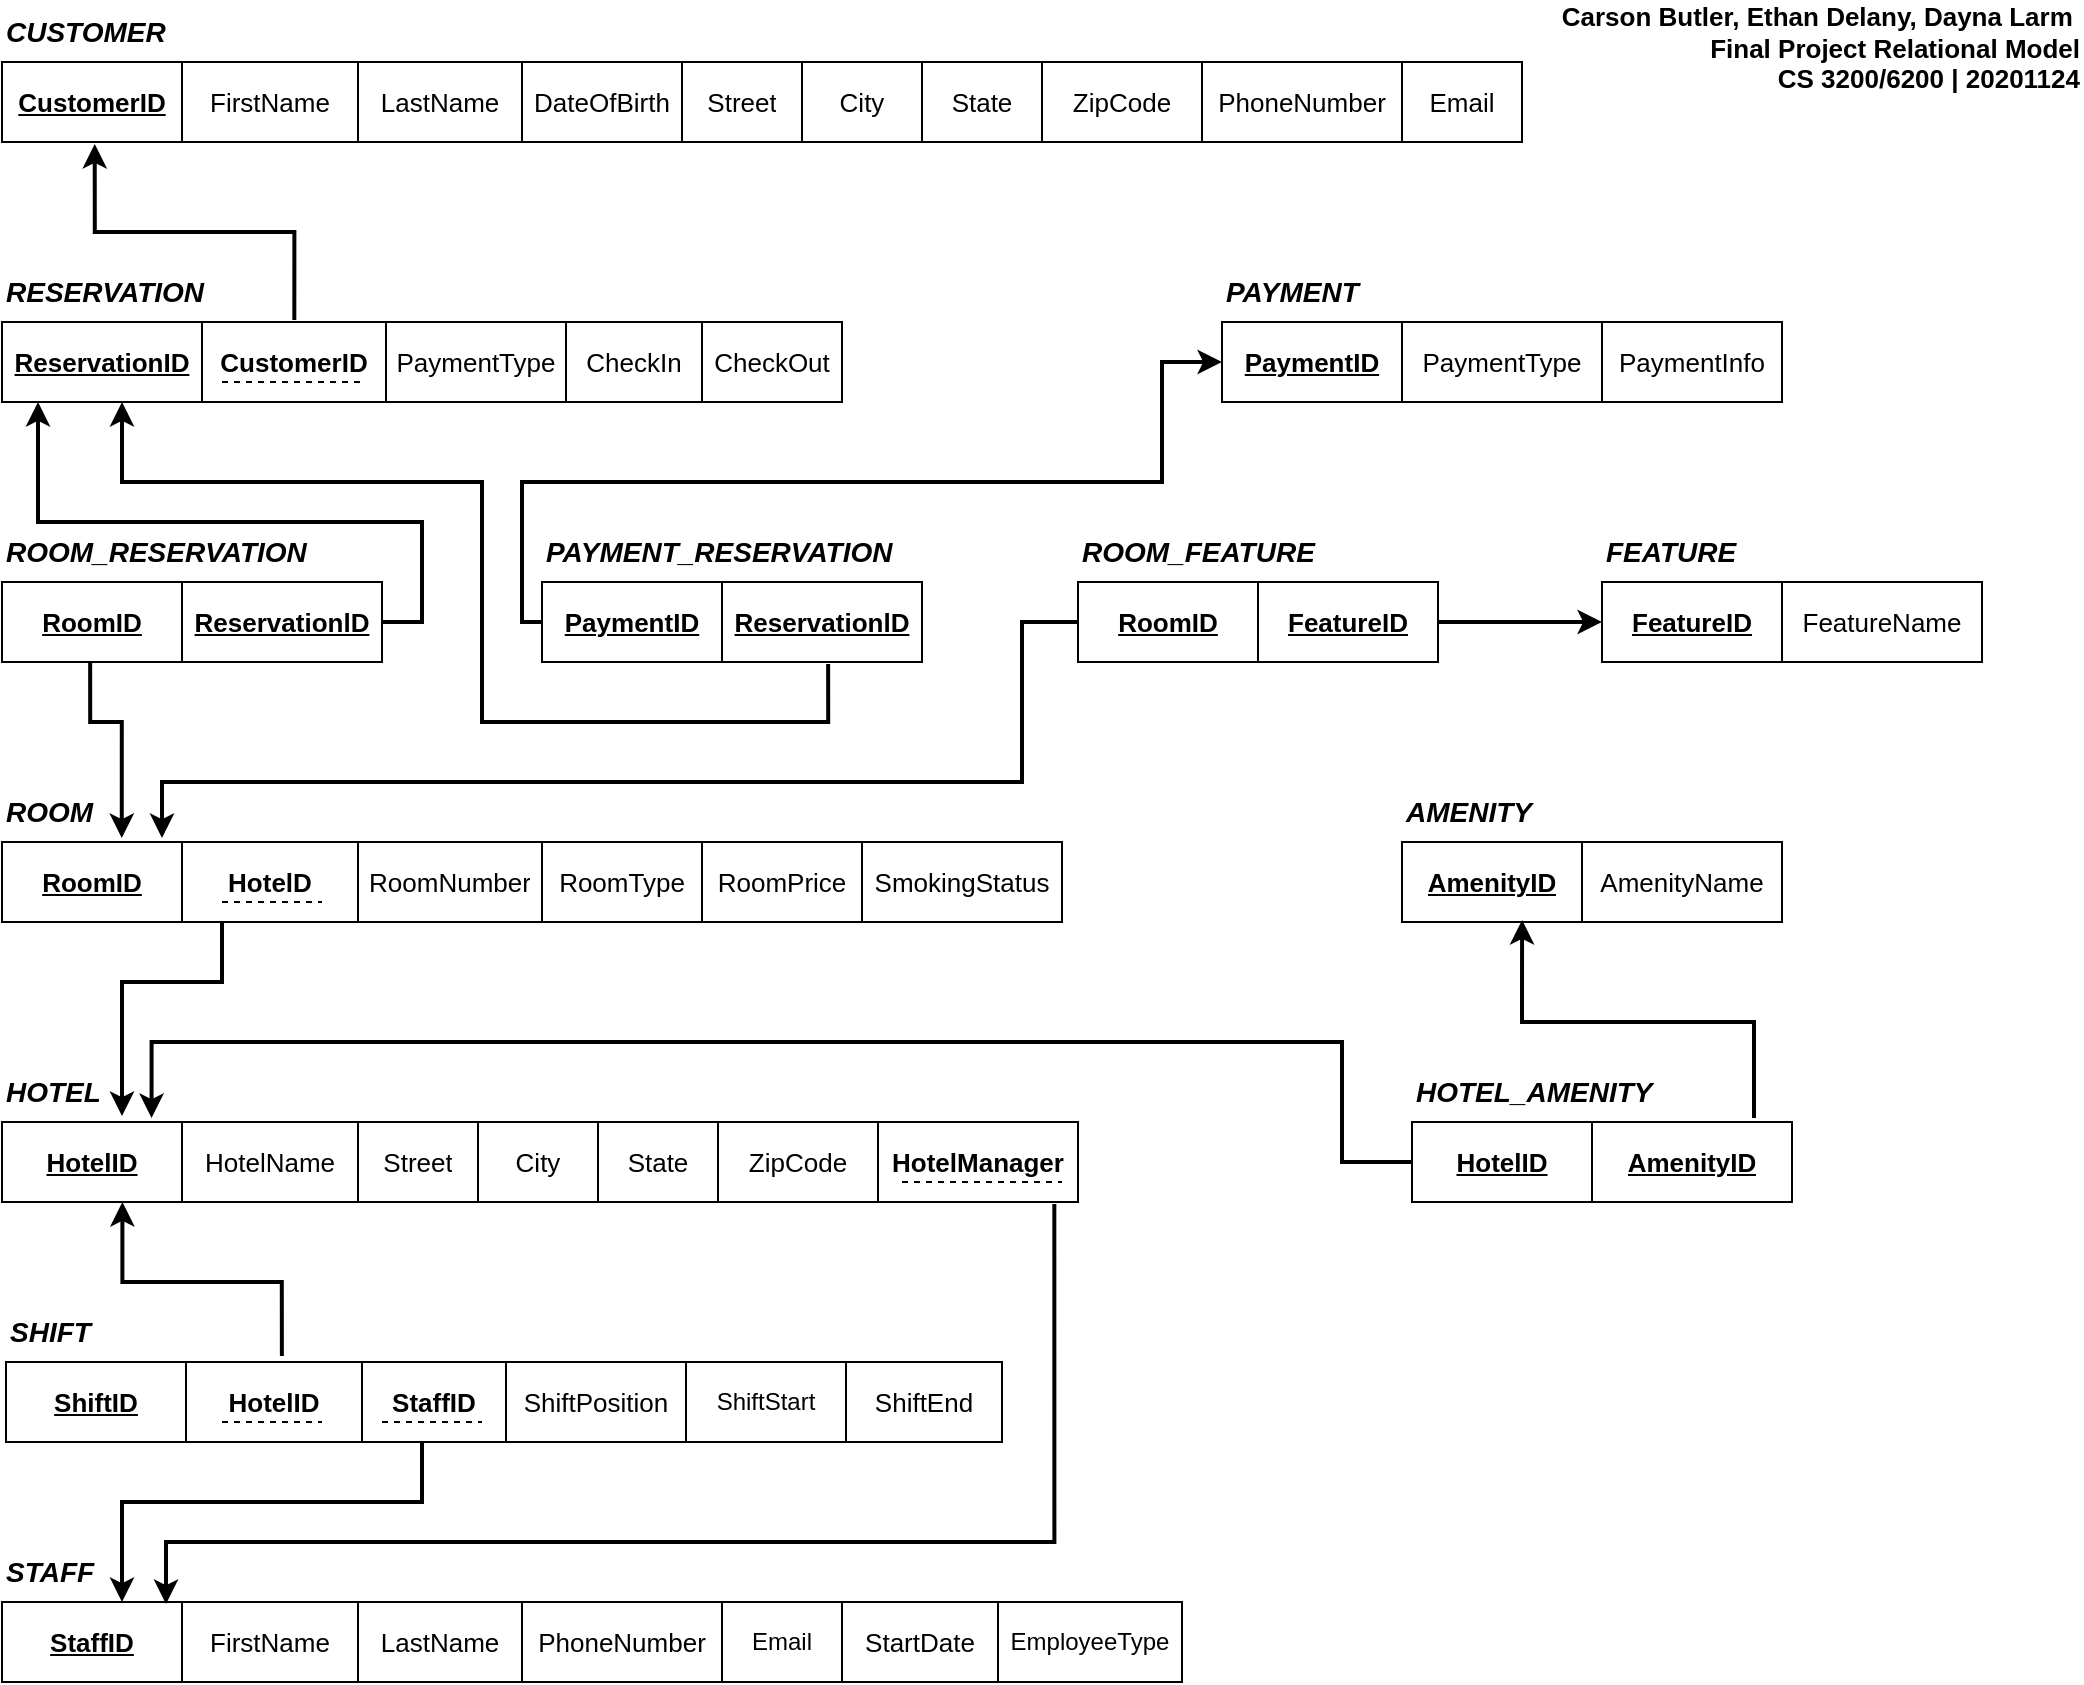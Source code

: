 <mxfile version="13.10.2" type="device"><diagram id="9OxMpVcLUGF2HH4U6kCA" name="Page-1"><mxGraphModel dx="1422" dy="2445" grid="1" gridSize="10" guides="1" tooltips="1" connect="1" arrows="1" fold="1" page="1" pageScale="1" pageWidth="1100" pageHeight="850" math="0" shadow="0"><root><mxCell id="0"/><mxCell id="1" parent="0"/><mxCell id="alU5i4Z3bZRnhwtZNR4h-1" value="" style="shape=table;html=1;whiteSpace=wrap;startSize=0;container=1;collapsible=0;childLayout=tableLayout;fontSize=12;" parent="1" vertex="1"><mxGeometry x="50" y="-1670" width="760" height="40" as="geometry"/></mxCell><mxCell id="alU5i4Z3bZRnhwtZNR4h-2" value="" style="shape=partialRectangle;html=1;whiteSpace=wrap;collapsible=0;dropTarget=0;pointerEvents=0;fillColor=none;top=0;left=0;bottom=0;right=0;points=[[0,0.5],[1,0.5]];portConstraint=eastwest;" parent="alU5i4Z3bZRnhwtZNR4h-1" vertex="1"><mxGeometry width="760" height="40" as="geometry"/></mxCell><mxCell id="alU5i4Z3bZRnhwtZNR4h-3" value="&lt;span&gt;&lt;font style=&quot;font-size: 13px&quot;&gt;CustomerID&lt;/font&gt;&lt;/span&gt;" style="shape=partialRectangle;html=1;whiteSpace=wrap;connectable=0;overflow=hidden;fillColor=none;top=0;left=0;bottom=0;right=0;fontStyle=5" parent="alU5i4Z3bZRnhwtZNR4h-2" vertex="1"><mxGeometry width="90" height="40" as="geometry"/></mxCell><mxCell id="alU5i4Z3bZRnhwtZNR4h-4" value="&lt;font style=&quot;font-size: 13px&quot;&gt;FirstName&lt;/font&gt;" style="shape=partialRectangle;html=1;whiteSpace=wrap;connectable=0;overflow=hidden;fillColor=none;top=0;left=0;bottom=0;right=0;" parent="alU5i4Z3bZRnhwtZNR4h-2" vertex="1"><mxGeometry x="90" width="88" height="40" as="geometry"/></mxCell><mxCell id="alU5i4Z3bZRnhwtZNR4h-5" value="&lt;font style=&quot;font-size: 13px&quot;&gt;LastName&lt;/font&gt;" style="shape=partialRectangle;html=1;whiteSpace=wrap;connectable=0;overflow=hidden;fillColor=none;top=0;left=0;bottom=0;right=0;" parent="alU5i4Z3bZRnhwtZNR4h-2" vertex="1"><mxGeometry x="178" width="82" height="40" as="geometry"/></mxCell><mxCell id="alU5i4Z3bZRnhwtZNR4h-6" value="&lt;font style=&quot;font-size: 13px&quot;&gt;DateOfBirth&lt;/font&gt;" style="shape=partialRectangle;html=1;whiteSpace=wrap;connectable=0;overflow=hidden;fillColor=none;top=0;left=0;bottom=0;right=0;" parent="alU5i4Z3bZRnhwtZNR4h-2" vertex="1"><mxGeometry x="260" width="80" height="40" as="geometry"/></mxCell><mxCell id="alU5i4Z3bZRnhwtZNR4h-7" value="&lt;font style=&quot;font-size: 13px&quot;&gt;Street&lt;/font&gt;" style="shape=partialRectangle;html=1;whiteSpace=wrap;connectable=0;overflow=hidden;fillColor=none;top=0;left=0;bottom=0;right=0;" parent="alU5i4Z3bZRnhwtZNR4h-2" vertex="1"><mxGeometry x="340" width="60" height="40" as="geometry"/></mxCell><mxCell id="alU5i4Z3bZRnhwtZNR4h-8" value="&lt;font style=&quot;font-size: 13px&quot;&gt;City&lt;/font&gt;" style="shape=partialRectangle;html=1;whiteSpace=wrap;connectable=0;overflow=hidden;fillColor=none;top=0;left=0;bottom=0;right=0;" parent="alU5i4Z3bZRnhwtZNR4h-2" vertex="1"><mxGeometry x="400" width="60" height="40" as="geometry"/></mxCell><mxCell id="alU5i4Z3bZRnhwtZNR4h-9" value="&lt;font style=&quot;font-size: 13px&quot;&gt;State&lt;/font&gt;" style="shape=partialRectangle;html=1;whiteSpace=wrap;connectable=0;overflow=hidden;fillColor=none;top=0;left=0;bottom=0;right=0;" parent="alU5i4Z3bZRnhwtZNR4h-2" vertex="1"><mxGeometry x="460" width="60" height="40" as="geometry"/></mxCell><mxCell id="alU5i4Z3bZRnhwtZNR4h-10" value="&lt;font style=&quot;font-size: 13px&quot;&gt;ZipCode&lt;/font&gt;" style="shape=partialRectangle;html=1;whiteSpace=wrap;connectable=0;overflow=hidden;fillColor=none;top=0;left=0;bottom=0;right=0;" parent="alU5i4Z3bZRnhwtZNR4h-2" vertex="1"><mxGeometry x="520" width="80" height="40" as="geometry"/></mxCell><mxCell id="alU5i4Z3bZRnhwtZNR4h-11" value="&lt;font style=&quot;font-size: 13px&quot;&gt;PhoneNumber&lt;/font&gt;" style="shape=partialRectangle;html=1;whiteSpace=wrap;connectable=0;overflow=hidden;fillColor=none;top=0;left=0;bottom=0;right=0;" parent="alU5i4Z3bZRnhwtZNR4h-2" vertex="1"><mxGeometry x="600" width="100" height="40" as="geometry"/></mxCell><mxCell id="alU5i4Z3bZRnhwtZNR4h-12" value="&lt;font style=&quot;font-size: 13px&quot;&gt;Email&lt;/font&gt;" style="shape=partialRectangle;html=1;whiteSpace=wrap;connectable=0;overflow=hidden;fillColor=none;top=0;left=0;bottom=0;right=0;" parent="alU5i4Z3bZRnhwtZNR4h-2" vertex="1"><mxGeometry x="700" width="60" height="40" as="geometry"/></mxCell><mxCell id="alU5i4Z3bZRnhwtZNR4h-13" value="&lt;div&gt;&lt;b style=&quot;font-size: 13px&quot;&gt;&lt;font style=&quot;font-size: 13px&quot;&gt;Carson Butler, Ethan Delany, Dayna Larm&amp;nbsp;&lt;/font&gt;&lt;/b&gt;&lt;/div&gt;&lt;div&gt;&lt;b style=&quot;font-size: 13px&quot;&gt;&lt;font style=&quot;font-size: 13px&quot;&gt;Final Project Relational Model&lt;/font&gt;&lt;/b&gt;&lt;/div&gt;&lt;b style=&quot;font-size: 13px&quot;&gt;CS 3200/6200 |&amp;nbsp;&lt;/b&gt;&lt;b style=&quot;font-size: 13px&quot;&gt;20201124&lt;/b&gt;&lt;b style=&quot;font-size: 13px&quot;&gt;&lt;br&gt;&lt;/b&gt;&lt;div&gt;&lt;br&gt;&lt;/div&gt;" style="text;html=1;align=right;verticalAlign=middle;resizable=0;points=[];autosize=1;imageWidth=29;" parent="1" vertex="1"><mxGeometry x="820" y="-1700" width="270" height="60" as="geometry"/></mxCell><mxCell id="alU5i4Z3bZRnhwtZNR4h-48" value="&lt;b style=&quot;font-size: 14px;&quot;&gt;&lt;i style=&quot;font-size: 14px;&quot;&gt;CUSTOMER&lt;/i&gt;&lt;/b&gt;" style="text;html=1;strokeColor=none;fillColor=none;align=left;verticalAlign=middle;whiteSpace=wrap;rounded=0;fontSize=14;" parent="1" vertex="1"><mxGeometry x="50" y="-1700" width="90" height="30" as="geometry"/></mxCell><mxCell id="alU5i4Z3bZRnhwtZNR4h-62" value="&lt;b style=&quot;font-size: 14px&quot;&gt;&lt;i style=&quot;font-size: 14px&quot;&gt;RESERVATION&lt;/i&gt;&lt;/b&gt;" style="text;html=1;strokeColor=none;fillColor=none;align=left;verticalAlign=middle;whiteSpace=wrap;rounded=0;fontSize=14;" parent="1" vertex="1"><mxGeometry x="50" y="-1570" width="100" height="30" as="geometry"/></mxCell><mxCell id="alU5i4Z3bZRnhwtZNR4h-65" value="" style="shape=table;html=1;whiteSpace=wrap;startSize=0;container=1;collapsible=0;childLayout=tableLayout;" parent="1" vertex="1"><mxGeometry x="50" y="-1540" width="420" height="40" as="geometry"/></mxCell><mxCell id="alU5i4Z3bZRnhwtZNR4h-66" value="" style="shape=partialRectangle;html=1;whiteSpace=wrap;collapsible=0;dropTarget=0;pointerEvents=0;fillColor=none;top=0;left=0;bottom=0;right=0;points=[[0,0.5],[1,0.5]];portConstraint=eastwest;" parent="alU5i4Z3bZRnhwtZNR4h-65" vertex="1"><mxGeometry width="420" height="40" as="geometry"/></mxCell><mxCell id="alU5i4Z3bZRnhwtZNR4h-67" value="&lt;span&gt;&lt;font style=&quot;font-size: 13px&quot;&gt;ReservationID&lt;/font&gt;&lt;/span&gt;" style="shape=partialRectangle;html=1;whiteSpace=wrap;connectable=0;overflow=hidden;fillColor=none;top=0;left=0;bottom=0;right=0;fontStyle=5" parent="alU5i4Z3bZRnhwtZNR4h-66" vertex="1"><mxGeometry width="100" height="40" as="geometry"/></mxCell><mxCell id="alU5i4Z3bZRnhwtZNR4h-69" value="&lt;b&gt;&lt;font style=&quot;font-size: 13px&quot;&gt;CustomerID&lt;/font&gt;&lt;/b&gt;" style="shape=partialRectangle;html=1;whiteSpace=wrap;connectable=0;overflow=hidden;fillColor=none;top=0;left=0;bottom=0;right=0;" parent="alU5i4Z3bZRnhwtZNR4h-66" vertex="1"><mxGeometry x="100" width="92" height="40" as="geometry"/></mxCell><mxCell id="alU5i4Z3bZRnhwtZNR4h-70" value="&lt;font style=&quot;font-size: 13px&quot;&gt;PaymentType&lt;/font&gt;" style="shape=partialRectangle;html=1;whiteSpace=wrap;connectable=0;overflow=hidden;fillColor=none;top=0;left=0;bottom=0;right=0;" parent="alU5i4Z3bZRnhwtZNR4h-66" vertex="1"><mxGeometry x="192" width="90" height="40" as="geometry"/></mxCell><mxCell id="alU5i4Z3bZRnhwtZNR4h-71" value="&lt;font style=&quot;font-size: 13px&quot;&gt;CheckIn&lt;/font&gt;" style="shape=partialRectangle;html=1;whiteSpace=wrap;connectable=0;overflow=hidden;fillColor=none;top=0;left=0;bottom=0;right=0;" parent="alU5i4Z3bZRnhwtZNR4h-66" vertex="1"><mxGeometry x="282" width="68" height="40" as="geometry"/></mxCell><mxCell id="alU5i4Z3bZRnhwtZNR4h-72" value="&lt;font style=&quot;font-size: 13px&quot;&gt;CheckOut&lt;/font&gt;" style="shape=partialRectangle;html=1;whiteSpace=wrap;connectable=0;overflow=hidden;fillColor=none;top=0;left=0;bottom=0;right=0;" parent="alU5i4Z3bZRnhwtZNR4h-66" vertex="1"><mxGeometry x="350" width="70" height="40" as="geometry"/></mxCell><mxCell id="alU5i4Z3bZRnhwtZNR4h-80" value="" style="endArrow=none;dashed=1;html=1;fontSize=14;" parent="1" edge="1"><mxGeometry width="50" height="50" relative="1" as="geometry"><mxPoint x="160" y="-1510" as="sourcePoint"/><mxPoint x="230" y="-1510" as="targetPoint"/><Array as="points"><mxPoint x="200" y="-1510"/></Array></mxGeometry></mxCell><mxCell id="alU5i4Z3bZRnhwtZNR4h-81" value="&lt;b&gt;&lt;i&gt;PAYMENT&lt;/i&gt;&lt;/b&gt;" style="text;html=1;strokeColor=none;fillColor=none;align=left;verticalAlign=middle;whiteSpace=wrap;rounded=0;fontSize=14;" parent="1" vertex="1"><mxGeometry x="660" y="-1570" width="100" height="30" as="geometry"/></mxCell><mxCell id="alU5i4Z3bZRnhwtZNR4h-82" value="" style="shape=table;html=1;whiteSpace=wrap;startSize=0;container=1;collapsible=0;childLayout=tableLayout;" parent="1" vertex="1"><mxGeometry x="660" y="-1540" width="280" height="40" as="geometry"/></mxCell><mxCell id="alU5i4Z3bZRnhwtZNR4h-83" value="" style="shape=partialRectangle;html=1;whiteSpace=wrap;collapsible=0;dropTarget=0;pointerEvents=0;fillColor=none;top=0;left=0;bottom=0;right=0;points=[[0,0.5],[1,0.5]];portConstraint=eastwest;" parent="alU5i4Z3bZRnhwtZNR4h-82" vertex="1"><mxGeometry width="280" height="40" as="geometry"/></mxCell><mxCell id="alU5i4Z3bZRnhwtZNR4h-84" value="&lt;span&gt;&lt;font style=&quot;font-size: 13px&quot;&gt;PaymentID&lt;/font&gt;&lt;/span&gt;" style="shape=partialRectangle;html=1;whiteSpace=wrap;connectable=0;overflow=hidden;fillColor=none;top=0;left=0;bottom=0;right=0;fontStyle=5" parent="alU5i4Z3bZRnhwtZNR4h-83" vertex="1"><mxGeometry width="90" height="40" as="geometry"/></mxCell><mxCell id="alU5i4Z3bZRnhwtZNR4h-87" value="&lt;font style=&quot;font-size: 13px&quot;&gt;PaymentType&lt;/font&gt;" style="shape=partialRectangle;html=1;whiteSpace=wrap;connectable=0;overflow=hidden;fillColor=none;top=0;left=0;bottom=0;right=0;" parent="alU5i4Z3bZRnhwtZNR4h-83" vertex="1"><mxGeometry x="90" width="100" height="40" as="geometry"/></mxCell><mxCell id="alU5i4Z3bZRnhwtZNR4h-88" value="&lt;font style=&quot;font-size: 13px&quot;&gt;PaymentInfo&lt;/font&gt;" style="shape=partialRectangle;html=1;whiteSpace=wrap;connectable=0;overflow=hidden;fillColor=none;top=0;left=0;bottom=0;right=0;" parent="alU5i4Z3bZRnhwtZNR4h-83" vertex="1"><mxGeometry x="190" width="90" height="40" as="geometry"/></mxCell><mxCell id="alU5i4Z3bZRnhwtZNR4h-91" value="&lt;b style=&quot;font-size: 14px&quot;&gt;&lt;i style=&quot;font-size: 14px&quot;&gt;ROOM&lt;/i&gt;&lt;/b&gt;" style="text;html=1;strokeColor=none;fillColor=none;align=left;verticalAlign=middle;whiteSpace=wrap;rounded=0;fontSize=14;" parent="1" vertex="1"><mxGeometry x="50" y="-1310" width="100" height="30" as="geometry"/></mxCell><mxCell id="alU5i4Z3bZRnhwtZNR4h-92" value="" style="shape=table;html=1;whiteSpace=wrap;startSize=0;container=1;collapsible=0;childLayout=tableLayout;" parent="1" vertex="1"><mxGeometry x="50" y="-1280" width="530" height="40" as="geometry"/></mxCell><mxCell id="alU5i4Z3bZRnhwtZNR4h-93" value="" style="shape=partialRectangle;html=1;whiteSpace=wrap;collapsible=0;dropTarget=0;pointerEvents=0;fillColor=none;top=0;left=0;bottom=0;right=0;points=[[0,0.5],[1,0.5]];portConstraint=eastwest;" parent="alU5i4Z3bZRnhwtZNR4h-92" vertex="1"><mxGeometry width="530" height="40" as="geometry"/></mxCell><mxCell id="alU5i4Z3bZRnhwtZNR4h-94" value="&lt;span&gt;&lt;font style=&quot;font-size: 13px&quot;&gt;RoomID&lt;/font&gt;&lt;/span&gt;" style="shape=partialRectangle;html=1;whiteSpace=wrap;connectable=0;overflow=hidden;fillColor=none;top=0;left=0;bottom=0;right=0;fontStyle=5" parent="alU5i4Z3bZRnhwtZNR4h-93" vertex="1"><mxGeometry width="90" height="40" as="geometry"/></mxCell><mxCell id="alU5i4Z3bZRnhwtZNR4h-95" value="&lt;b&gt;&lt;font style=&quot;font-size: 13px&quot;&gt;HotelD&lt;/font&gt;&lt;/b&gt;" style="shape=partialRectangle;html=1;whiteSpace=wrap;connectable=0;overflow=hidden;fillColor=none;top=0;left=0;bottom=0;right=0;" parent="alU5i4Z3bZRnhwtZNR4h-93" vertex="1"><mxGeometry x="90" width="88" height="40" as="geometry"/></mxCell><mxCell id="alU5i4Z3bZRnhwtZNR4h-96" value="&lt;font style=&quot;font-size: 13px&quot;&gt;RoomNumber&lt;/font&gt;" style="shape=partialRectangle;html=1;whiteSpace=wrap;connectable=0;overflow=hidden;fillColor=none;top=0;left=0;bottom=0;right=0;" parent="alU5i4Z3bZRnhwtZNR4h-93" vertex="1"><mxGeometry x="178" width="92" height="40" as="geometry"/></mxCell><mxCell id="alU5i4Z3bZRnhwtZNR4h-97" value="&lt;font style=&quot;font-size: 13px&quot;&gt;RoomType&lt;/font&gt;" style="shape=partialRectangle;html=1;whiteSpace=wrap;connectable=0;overflow=hidden;fillColor=none;top=0;left=0;bottom=0;right=0;" parent="alU5i4Z3bZRnhwtZNR4h-93" vertex="1"><mxGeometry x="270" width="80" height="40" as="geometry"/></mxCell><mxCell id="alU5i4Z3bZRnhwtZNR4h-98" value="&lt;font style=&quot;font-size: 13px&quot;&gt;RoomPrice&lt;/font&gt;" style="shape=partialRectangle;html=1;whiteSpace=wrap;connectable=0;overflow=hidden;fillColor=none;top=0;left=0;bottom=0;right=0;" parent="alU5i4Z3bZRnhwtZNR4h-93" vertex="1"><mxGeometry x="350" width="80" height="40" as="geometry"/></mxCell><mxCell id="alU5i4Z3bZRnhwtZNR4h-99" value="&lt;font style=&quot;font-size: 13px&quot;&gt;SmokingStatus&lt;/font&gt;" style="shape=partialRectangle;html=1;whiteSpace=wrap;connectable=0;overflow=hidden;fillColor=none;top=0;left=0;bottom=0;right=0;" parent="alU5i4Z3bZRnhwtZNR4h-93" vertex="1"><mxGeometry x="430" width="100" height="40" as="geometry"/></mxCell><mxCell id="alU5i4Z3bZRnhwtZNR4h-101" value="&lt;b&gt;&lt;i&gt;FEATURE&lt;/i&gt;&lt;/b&gt;" style="text;html=1;strokeColor=none;fillColor=none;align=left;verticalAlign=middle;whiteSpace=wrap;rounded=0;fontSize=14;" parent="1" vertex="1"><mxGeometry x="850" y="-1440" width="100" height="30" as="geometry"/></mxCell><mxCell id="alU5i4Z3bZRnhwtZNR4h-102" value="" style="shape=table;html=1;whiteSpace=wrap;startSize=0;container=1;collapsible=0;childLayout=tableLayout;" parent="1" vertex="1"><mxGeometry x="850" y="-1410" width="190" height="40" as="geometry"/></mxCell><mxCell id="alU5i4Z3bZRnhwtZNR4h-103" value="" style="shape=partialRectangle;html=1;whiteSpace=wrap;collapsible=0;dropTarget=0;pointerEvents=0;fillColor=none;top=0;left=0;bottom=0;right=0;points=[[0,0.5],[1,0.5]];portConstraint=eastwest;" parent="alU5i4Z3bZRnhwtZNR4h-102" vertex="1"><mxGeometry width="190" height="40" as="geometry"/></mxCell><mxCell id="alU5i4Z3bZRnhwtZNR4h-104" value="&lt;span&gt;&lt;font style=&quot;font-size: 13px&quot;&gt;FeatureID&lt;/font&gt;&lt;/span&gt;" style="shape=partialRectangle;html=1;whiteSpace=wrap;connectable=0;overflow=hidden;fillColor=none;top=0;left=0;bottom=0;right=0;fontStyle=5" parent="alU5i4Z3bZRnhwtZNR4h-103" vertex="1"><mxGeometry width="90" height="40" as="geometry"/></mxCell><mxCell id="alU5i4Z3bZRnhwtZNR4h-106" value="&lt;font style=&quot;font-size: 13px&quot;&gt;FeatureName&lt;/font&gt;" style="shape=partialRectangle;html=1;whiteSpace=wrap;connectable=0;overflow=hidden;fillColor=none;top=0;left=0;bottom=0;right=0;" parent="alU5i4Z3bZRnhwtZNR4h-103" vertex="1"><mxGeometry x="90" width="100" height="40" as="geometry"/></mxCell><mxCell id="alU5i4Z3bZRnhwtZNR4h-108" value="&lt;b&gt;&lt;i&gt;ROOM_FEATURE&lt;/i&gt;&lt;/b&gt;" style="text;html=1;strokeColor=none;fillColor=none;align=left;verticalAlign=middle;whiteSpace=wrap;rounded=0;fontSize=14;" parent="1" vertex="1"><mxGeometry x="588" y="-1440" width="100" height="30" as="geometry"/></mxCell><mxCell id="alU5i4Z3bZRnhwtZNR4h-109" value="" style="shape=table;html=1;whiteSpace=wrap;startSize=0;container=1;collapsible=0;childLayout=tableLayout;" parent="1" vertex="1"><mxGeometry x="588" y="-1410" width="180" height="40" as="geometry"/></mxCell><mxCell id="alU5i4Z3bZRnhwtZNR4h-110" value="" style="shape=partialRectangle;html=1;whiteSpace=wrap;collapsible=0;dropTarget=0;pointerEvents=0;fillColor=none;top=0;left=0;bottom=0;right=0;points=[[0,0.5],[1,0.5]];portConstraint=eastwest;" parent="alU5i4Z3bZRnhwtZNR4h-109" vertex="1"><mxGeometry width="180" height="40" as="geometry"/></mxCell><mxCell id="alU5i4Z3bZRnhwtZNR4h-111" value="&lt;span&gt;&lt;font style=&quot;font-size: 13px&quot;&gt;RoomID&lt;/font&gt;&lt;/span&gt;" style="shape=partialRectangle;html=1;whiteSpace=wrap;connectable=0;overflow=hidden;fillColor=none;top=0;left=0;bottom=0;right=0;fontStyle=5" parent="alU5i4Z3bZRnhwtZNR4h-110" vertex="1"><mxGeometry width="90" height="40" as="geometry"/></mxCell><mxCell id="alU5i4Z3bZRnhwtZNR4h-112" value="&lt;span style=&quot;font-weight: 700&quot;&gt;&lt;u&gt;&lt;font style=&quot;font-size: 13px&quot;&gt;FeatureID&lt;/font&gt;&lt;/u&gt;&lt;/span&gt;" style="shape=partialRectangle;html=1;whiteSpace=wrap;connectable=0;overflow=hidden;fillColor=none;top=0;left=0;bottom=0;right=0;" parent="alU5i4Z3bZRnhwtZNR4h-110" vertex="1"><mxGeometry x="90" width="90" height="40" as="geometry"/></mxCell><mxCell id="alU5i4Z3bZRnhwtZNR4h-114" value="&lt;b style=&quot;font-size: 14px&quot;&gt;&lt;i style=&quot;font-size: 14px&quot;&gt;ROOM_RESERVATION&lt;/i&gt;&lt;/b&gt;" style="text;html=1;strokeColor=none;fillColor=none;align=left;verticalAlign=middle;whiteSpace=wrap;rounded=0;fontSize=14;" parent="1" vertex="1"><mxGeometry x="50" y="-1440" width="160" height="30" as="geometry"/></mxCell><mxCell id="alU5i4Z3bZRnhwtZNR4h-115" value="" style="shape=table;html=1;whiteSpace=wrap;startSize=0;container=1;collapsible=0;childLayout=tableLayout;" parent="1" vertex="1"><mxGeometry x="50" y="-1410" width="190" height="40" as="geometry"/></mxCell><mxCell id="alU5i4Z3bZRnhwtZNR4h-116" value="" style="shape=partialRectangle;html=1;whiteSpace=wrap;collapsible=0;dropTarget=0;pointerEvents=0;fillColor=none;top=0;left=0;bottom=0;right=0;points=[[0,0.5],[1,0.5]];portConstraint=eastwest;" parent="alU5i4Z3bZRnhwtZNR4h-115" vertex="1"><mxGeometry width="190" height="40" as="geometry"/></mxCell><mxCell id="alU5i4Z3bZRnhwtZNR4h-117" value="&lt;span&gt;&lt;font style=&quot;font-size: 13px&quot;&gt;RoomID&lt;/font&gt;&lt;/span&gt;" style="shape=partialRectangle;html=1;whiteSpace=wrap;connectable=0;overflow=hidden;fillColor=none;top=0;left=0;bottom=0;right=0;fontStyle=5" parent="alU5i4Z3bZRnhwtZNR4h-116" vertex="1"><mxGeometry width="90" height="40" as="geometry"/></mxCell><mxCell id="alU5i4Z3bZRnhwtZNR4h-118" value="&lt;b&gt;&lt;font style=&quot;font-size: 13px&quot;&gt;ReservationlD&lt;/font&gt;&lt;/b&gt;" style="shape=partialRectangle;html=1;whiteSpace=wrap;connectable=0;overflow=hidden;fillColor=none;top=0;left=0;bottom=0;right=0;fontStyle=4" parent="alU5i4Z3bZRnhwtZNR4h-116" vertex="1"><mxGeometry x="90" width="100" height="40" as="geometry"/></mxCell><mxCell id="alU5i4Z3bZRnhwtZNR4h-124" value="&lt;b style=&quot;font-size: 14px&quot;&gt;&lt;i style=&quot;font-size: 14px&quot;&gt;HOTEL&lt;/i&gt;&lt;/b&gt;" style="text;html=1;strokeColor=none;fillColor=none;align=left;verticalAlign=middle;whiteSpace=wrap;rounded=0;fontSize=14;" parent="1" vertex="1"><mxGeometry x="50" y="-1170" width="100" height="30" as="geometry"/></mxCell><mxCell id="alU5i4Z3bZRnhwtZNR4h-133" value="&lt;b style=&quot;font-size: 14px&quot;&gt;&lt;i style=&quot;font-size: 14px&quot;&gt;PAYMENT_RESERVATION&lt;/i&gt;&lt;/b&gt;" style="text;html=1;strokeColor=none;fillColor=none;align=left;verticalAlign=middle;whiteSpace=wrap;rounded=0;fontSize=14;" parent="1" vertex="1"><mxGeometry x="320" y="-1440" width="160" height="30" as="geometry"/></mxCell><mxCell id="alU5i4Z3bZRnhwtZNR4h-134" value="" style="shape=table;html=1;whiteSpace=wrap;startSize=0;container=1;collapsible=0;childLayout=tableLayout;" parent="1" vertex="1"><mxGeometry x="320" y="-1410" width="190" height="40" as="geometry"/></mxCell><mxCell id="alU5i4Z3bZRnhwtZNR4h-135" value="" style="shape=partialRectangle;html=1;whiteSpace=wrap;collapsible=0;dropTarget=0;pointerEvents=0;fillColor=none;top=0;left=0;bottom=0;right=0;points=[[0,0.5],[1,0.5]];portConstraint=eastwest;" parent="alU5i4Z3bZRnhwtZNR4h-134" vertex="1"><mxGeometry width="190" height="40" as="geometry"/></mxCell><mxCell id="alU5i4Z3bZRnhwtZNR4h-136" value="&lt;span&gt;&lt;font style=&quot;font-size: 13px&quot;&gt;PaymentID&lt;/font&gt;&lt;/span&gt;" style="shape=partialRectangle;html=1;whiteSpace=wrap;connectable=0;overflow=hidden;fillColor=none;top=0;left=0;bottom=0;right=0;fontStyle=5" parent="alU5i4Z3bZRnhwtZNR4h-135" vertex="1"><mxGeometry width="90" height="40" as="geometry"/></mxCell><mxCell id="alU5i4Z3bZRnhwtZNR4h-137" value="&lt;b&gt;&lt;font style=&quot;font-size: 13px&quot;&gt;ReservationlD&lt;/font&gt;&lt;/b&gt;" style="shape=partialRectangle;html=1;whiteSpace=wrap;connectable=0;overflow=hidden;fillColor=none;top=0;left=0;bottom=0;right=0;fontStyle=4" parent="alU5i4Z3bZRnhwtZNR4h-135" vertex="1"><mxGeometry x="90" width="100" height="40" as="geometry"/></mxCell><mxCell id="alU5i4Z3bZRnhwtZNR4h-138" value="" style="shape=table;html=1;whiteSpace=wrap;startSize=0;container=1;collapsible=0;childLayout=tableLayout;fontSize=12;" parent="1" vertex="1"><mxGeometry x="50" y="-1140" width="538" height="40" as="geometry"/></mxCell><mxCell id="alU5i4Z3bZRnhwtZNR4h-139" value="" style="shape=partialRectangle;html=1;whiteSpace=wrap;collapsible=0;dropTarget=0;pointerEvents=0;fillColor=none;top=0;left=0;bottom=0;right=0;points=[[0,0.5],[1,0.5]];portConstraint=eastwest;" parent="alU5i4Z3bZRnhwtZNR4h-138" vertex="1"><mxGeometry width="538" height="40" as="geometry"/></mxCell><mxCell id="alU5i4Z3bZRnhwtZNR4h-140" value="&lt;span&gt;&lt;font style=&quot;font-size: 13px&quot;&gt;HotelID&lt;/font&gt;&lt;/span&gt;" style="shape=partialRectangle;html=1;whiteSpace=wrap;connectable=0;overflow=hidden;fillColor=none;top=0;left=0;bottom=0;right=0;fontStyle=5" parent="alU5i4Z3bZRnhwtZNR4h-139" vertex="1"><mxGeometry width="90" height="40" as="geometry"/></mxCell><mxCell id="alU5i4Z3bZRnhwtZNR4h-141" value="&lt;font style=&quot;font-size: 13px&quot;&gt;HotelName&lt;/font&gt;" style="shape=partialRectangle;html=1;whiteSpace=wrap;connectable=0;overflow=hidden;fillColor=none;top=0;left=0;bottom=0;right=0;" parent="alU5i4Z3bZRnhwtZNR4h-139" vertex="1"><mxGeometry x="90" width="88" height="40" as="geometry"/></mxCell><mxCell id="alU5i4Z3bZRnhwtZNR4h-144" value="&lt;font style=&quot;font-size: 13px&quot;&gt;Street&lt;/font&gt;" style="shape=partialRectangle;html=1;whiteSpace=wrap;connectable=0;overflow=hidden;fillColor=none;top=0;left=0;bottom=0;right=0;" parent="alU5i4Z3bZRnhwtZNR4h-139" vertex="1"><mxGeometry x="178" width="60" height="40" as="geometry"/></mxCell><mxCell id="alU5i4Z3bZRnhwtZNR4h-145" value="&lt;font style=&quot;font-size: 13px&quot;&gt;City&lt;/font&gt;" style="shape=partialRectangle;html=1;whiteSpace=wrap;connectable=0;overflow=hidden;fillColor=none;top=0;left=0;bottom=0;right=0;" parent="alU5i4Z3bZRnhwtZNR4h-139" vertex="1"><mxGeometry x="238" width="60" height="40" as="geometry"/></mxCell><mxCell id="alU5i4Z3bZRnhwtZNR4h-146" value="&lt;font style=&quot;font-size: 13px&quot;&gt;State&lt;/font&gt;" style="shape=partialRectangle;html=1;whiteSpace=wrap;connectable=0;overflow=hidden;fillColor=none;top=0;left=0;bottom=0;right=0;" parent="alU5i4Z3bZRnhwtZNR4h-139" vertex="1"><mxGeometry x="298" width="60" height="40" as="geometry"/></mxCell><mxCell id="alU5i4Z3bZRnhwtZNR4h-147" value="&lt;font style=&quot;font-size: 13px&quot;&gt;ZipCode&lt;/font&gt;" style="shape=partialRectangle;html=1;whiteSpace=wrap;connectable=0;overflow=hidden;fillColor=none;top=0;left=0;bottom=0;right=0;" parent="alU5i4Z3bZRnhwtZNR4h-139" vertex="1"><mxGeometry x="358" width="80" height="40" as="geometry"/></mxCell><mxCell id="alU5i4Z3bZRnhwtZNR4h-148" value="&lt;font style=&quot;font-size: 13px&quot;&gt;&lt;b&gt;HotelManager&lt;/b&gt;&lt;/font&gt;" style="shape=partialRectangle;html=1;whiteSpace=wrap;connectable=0;overflow=hidden;fillColor=none;top=0;left=0;bottom=0;right=0;" parent="alU5i4Z3bZRnhwtZNR4h-139" vertex="1"><mxGeometry x="438" width="100" height="40" as="geometry"/></mxCell><mxCell id="alU5i4Z3bZRnhwtZNR4h-150" value="&lt;b style=&quot;font-size: 14px&quot;&gt;&lt;i style=&quot;font-size: 14px&quot;&gt;SHIFT&lt;/i&gt;&lt;/b&gt;" style="text;html=1;strokeColor=none;fillColor=none;align=left;verticalAlign=middle;whiteSpace=wrap;rounded=0;fontSize=14;" parent="1" vertex="1"><mxGeometry x="52" y="-1050" width="100" height="30" as="geometry"/></mxCell><mxCell id="alU5i4Z3bZRnhwtZNR4h-151" value="" style="shape=table;html=1;whiteSpace=wrap;startSize=0;container=1;collapsible=0;childLayout=tableLayout;fontSize=12;" parent="1" vertex="1"><mxGeometry x="52" y="-1020" width="498" height="40" as="geometry"/></mxCell><mxCell id="alU5i4Z3bZRnhwtZNR4h-152" value="" style="shape=partialRectangle;html=1;whiteSpace=wrap;collapsible=0;dropTarget=0;pointerEvents=0;fillColor=none;top=0;left=0;bottom=0;right=0;points=[[0,0.5],[1,0.5]];portConstraint=eastwest;" parent="alU5i4Z3bZRnhwtZNR4h-151" vertex="1"><mxGeometry width="498" height="40" as="geometry"/></mxCell><mxCell id="alU5i4Z3bZRnhwtZNR4h-153" value="&lt;span&gt;&lt;font style=&quot;font-size: 13px&quot;&gt;ShiftID&lt;/font&gt;&lt;/span&gt;" style="shape=partialRectangle;html=1;whiteSpace=wrap;connectable=0;overflow=hidden;fillColor=none;top=0;left=0;bottom=0;right=0;fontStyle=5" parent="alU5i4Z3bZRnhwtZNR4h-152" vertex="1"><mxGeometry width="90" height="40" as="geometry"/></mxCell><mxCell id="alU5i4Z3bZRnhwtZNR4h-154" value="&lt;font style=&quot;font-size: 13px&quot;&gt;HotelID&lt;/font&gt;" style="shape=partialRectangle;html=1;whiteSpace=wrap;connectable=0;overflow=hidden;fillColor=none;top=0;left=0;bottom=0;right=0;fontStyle=1" parent="alU5i4Z3bZRnhwtZNR4h-152" vertex="1"><mxGeometry x="90" width="88" height="40" as="geometry"/></mxCell><mxCell id="alU5i4Z3bZRnhwtZNR4h-155" value="&lt;font style=&quot;font-size: 13px&quot;&gt;StaffID&lt;/font&gt;" style="shape=partialRectangle;html=1;whiteSpace=wrap;connectable=0;overflow=hidden;fillColor=none;top=0;left=0;bottom=0;right=0;fontStyle=1" parent="alU5i4Z3bZRnhwtZNR4h-152" vertex="1"><mxGeometry x="178" width="72" height="40" as="geometry"/></mxCell><mxCell id="alU5i4Z3bZRnhwtZNR4h-157" value="&lt;font style=&quot;font-size: 13px&quot;&gt;ShiftPosition&lt;/font&gt;" style="shape=partialRectangle;html=1;whiteSpace=wrap;connectable=0;overflow=hidden;fillColor=none;top=0;left=0;bottom=0;right=0;" parent="alU5i4Z3bZRnhwtZNR4h-152" vertex="1"><mxGeometry x="250" width="90" height="40" as="geometry"/></mxCell><mxCell id="alU5i4Z3bZRnhwtZNR4h-158" value="ShiftStart" style="shape=partialRectangle;html=1;whiteSpace=wrap;connectable=0;overflow=hidden;fillColor=none;top=0;left=0;bottom=0;right=0;" parent="alU5i4Z3bZRnhwtZNR4h-152" vertex="1"><mxGeometry x="340" width="80" height="40" as="geometry"/></mxCell><mxCell id="alU5i4Z3bZRnhwtZNR4h-159" value="&lt;font style=&quot;font-size: 13px&quot;&gt;ShiftEnd&lt;/font&gt;" style="shape=partialRectangle;html=1;whiteSpace=wrap;connectable=0;overflow=hidden;fillColor=none;top=0;left=0;bottom=0;right=0;" parent="alU5i4Z3bZRnhwtZNR4h-152" vertex="1"><mxGeometry x="420" width="78" height="40" as="geometry"/></mxCell><mxCell id="alU5i4Z3bZRnhwtZNR4h-161" value="" style="endArrow=none;dashed=1;html=1;fontSize=14;" parent="1" edge="1"><mxGeometry width="50" height="50" relative="1" as="geometry"><mxPoint x="500" y="-1110" as="sourcePoint"/><mxPoint x="580" y="-1110" as="targetPoint"/></mxGeometry></mxCell><mxCell id="alU5i4Z3bZRnhwtZNR4h-162" value="&lt;b&gt;&lt;i&gt;AMENITY&lt;/i&gt;&lt;/b&gt;" style="text;html=1;strokeColor=none;fillColor=none;align=left;verticalAlign=middle;whiteSpace=wrap;rounded=0;fontSize=14;" parent="1" vertex="1"><mxGeometry x="750" y="-1310" width="100" height="30" as="geometry"/></mxCell><mxCell id="alU5i4Z3bZRnhwtZNR4h-163" value="" style="shape=table;html=1;whiteSpace=wrap;startSize=0;container=1;collapsible=0;childLayout=tableLayout;" parent="1" vertex="1"><mxGeometry x="750" y="-1280" width="190" height="40" as="geometry"/></mxCell><mxCell id="alU5i4Z3bZRnhwtZNR4h-164" value="" style="shape=partialRectangle;html=1;whiteSpace=wrap;collapsible=0;dropTarget=0;pointerEvents=0;fillColor=none;top=0;left=0;bottom=0;right=0;points=[[0,0.5],[1,0.5]];portConstraint=eastwest;" parent="alU5i4Z3bZRnhwtZNR4h-163" vertex="1"><mxGeometry width="190" height="40" as="geometry"/></mxCell><mxCell id="alU5i4Z3bZRnhwtZNR4h-165" value="&lt;span&gt;&lt;font style=&quot;font-size: 13px&quot;&gt;AmenityID&lt;/font&gt;&lt;/span&gt;" style="shape=partialRectangle;html=1;whiteSpace=wrap;connectable=0;overflow=hidden;fillColor=none;top=0;left=0;bottom=0;right=0;fontStyle=5" parent="alU5i4Z3bZRnhwtZNR4h-164" vertex="1"><mxGeometry width="90" height="40" as="geometry"/></mxCell><mxCell id="alU5i4Z3bZRnhwtZNR4h-166" value="&lt;font style=&quot;font-size: 13px&quot;&gt;AmenityName&lt;/font&gt;" style="shape=partialRectangle;html=1;whiteSpace=wrap;connectable=0;overflow=hidden;fillColor=none;top=0;left=0;bottom=0;right=0;" parent="alU5i4Z3bZRnhwtZNR4h-164" vertex="1"><mxGeometry x="90" width="100" height="40" as="geometry"/></mxCell><mxCell id="alU5i4Z3bZRnhwtZNR4h-167" value="&lt;b&gt;&lt;i&gt;HOTEL_AMENITY&lt;/i&gt;&lt;/b&gt;" style="text;html=1;strokeColor=none;fillColor=none;align=left;verticalAlign=middle;whiteSpace=wrap;rounded=0;fontSize=14;" parent="1" vertex="1"><mxGeometry x="755" y="-1170" width="100" height="30" as="geometry"/></mxCell><mxCell id="alU5i4Z3bZRnhwtZNR4h-168" value="" style="shape=table;html=1;whiteSpace=wrap;startSize=0;container=1;collapsible=0;childLayout=tableLayout;" parent="1" vertex="1"><mxGeometry x="755" y="-1140" width="190" height="40" as="geometry"/></mxCell><mxCell id="alU5i4Z3bZRnhwtZNR4h-169" value="" style="shape=partialRectangle;html=1;whiteSpace=wrap;collapsible=0;dropTarget=0;pointerEvents=0;fillColor=none;top=0;left=0;bottom=0;right=0;points=[[0,0.5],[1,0.5]];portConstraint=eastwest;" parent="alU5i4Z3bZRnhwtZNR4h-168" vertex="1"><mxGeometry width="190" height="40" as="geometry"/></mxCell><mxCell id="alU5i4Z3bZRnhwtZNR4h-170" value="&lt;span&gt;&lt;font style=&quot;font-size: 13px&quot;&gt;HotelID&lt;/font&gt;&lt;/span&gt;" style="shape=partialRectangle;html=1;whiteSpace=wrap;connectable=0;overflow=hidden;fillColor=none;top=0;left=0;bottom=0;right=0;fontStyle=5" parent="alU5i4Z3bZRnhwtZNR4h-169" vertex="1"><mxGeometry width="90" height="40" as="geometry"/></mxCell><mxCell id="alU5i4Z3bZRnhwtZNR4h-171" value="&lt;span style=&quot;font-size: 13px ; font-weight: 700&quot;&gt;&lt;u&gt;AmenityID&lt;/u&gt;&lt;/span&gt;" style="shape=partialRectangle;html=1;whiteSpace=wrap;connectable=0;overflow=hidden;fillColor=none;top=0;left=0;bottom=0;right=0;" parent="alU5i4Z3bZRnhwtZNR4h-169" vertex="1"><mxGeometry x="90" width="100" height="40" as="geometry"/></mxCell><mxCell id="alU5i4Z3bZRnhwtZNR4h-172" value="" style="endArrow=none;dashed=1;html=1;fontSize=14;" parent="1" edge="1"><mxGeometry width="50" height="50" relative="1" as="geometry"><mxPoint x="160" y="-1250" as="sourcePoint"/><mxPoint x="210" y="-1250" as="targetPoint"/></mxGeometry></mxCell><mxCell id="alU5i4Z3bZRnhwtZNR4h-174" value="&lt;b style=&quot;font-size: 14px&quot;&gt;&lt;i style=&quot;font-size: 14px&quot;&gt;STAFF&lt;/i&gt;&lt;/b&gt;" style="text;html=1;strokeColor=none;fillColor=none;align=left;verticalAlign=middle;whiteSpace=wrap;rounded=0;fontSize=14;" parent="1" vertex="1"><mxGeometry x="50" y="-930" width="100" height="30" as="geometry"/></mxCell><mxCell id="alU5i4Z3bZRnhwtZNR4h-175" value="" style="shape=table;html=1;whiteSpace=wrap;startSize=0;container=1;collapsible=0;childLayout=tableLayout;fontSize=12;" parent="1" vertex="1"><mxGeometry x="50" y="-900" width="590" height="40" as="geometry"/></mxCell><mxCell id="alU5i4Z3bZRnhwtZNR4h-176" value="" style="shape=partialRectangle;html=1;whiteSpace=wrap;collapsible=0;dropTarget=0;pointerEvents=0;fillColor=none;top=0;left=0;bottom=0;right=0;points=[[0,0.5],[1,0.5]];portConstraint=eastwest;" parent="alU5i4Z3bZRnhwtZNR4h-175" vertex="1"><mxGeometry width="590" height="40" as="geometry"/></mxCell><mxCell id="alU5i4Z3bZRnhwtZNR4h-177" value="&lt;span&gt;&lt;font style=&quot;font-size: 13px&quot;&gt;StaffID&lt;/font&gt;&lt;/span&gt;" style="shape=partialRectangle;html=1;whiteSpace=wrap;connectable=0;overflow=hidden;fillColor=none;top=0;left=0;bottom=0;right=0;fontStyle=5" parent="alU5i4Z3bZRnhwtZNR4h-176" vertex="1"><mxGeometry width="90" height="40" as="geometry"/></mxCell><mxCell id="alU5i4Z3bZRnhwtZNR4h-178" value="&lt;font style=&quot;font-size: 13px ; font-weight: normal&quot;&gt;FirstName&lt;/font&gt;" style="shape=partialRectangle;html=1;whiteSpace=wrap;connectable=0;overflow=hidden;fillColor=none;top=0;left=0;bottom=0;right=0;fontStyle=1" parent="alU5i4Z3bZRnhwtZNR4h-176" vertex="1"><mxGeometry x="90" width="88" height="40" as="geometry"/></mxCell><mxCell id="alU5i4Z3bZRnhwtZNR4h-179" value="&lt;font style=&quot;font-size: 13px ; font-weight: normal&quot;&gt;LastName&lt;/font&gt;" style="shape=partialRectangle;html=1;whiteSpace=wrap;connectable=0;overflow=hidden;fillColor=none;top=0;left=0;bottom=0;right=0;fontStyle=1" parent="alU5i4Z3bZRnhwtZNR4h-176" vertex="1"><mxGeometry x="178" width="82" height="40" as="geometry"/></mxCell><mxCell id="alU5i4Z3bZRnhwtZNR4h-180" value="&lt;font style=&quot;font-size: 13px&quot;&gt;PhoneNumber&lt;/font&gt;" style="shape=partialRectangle;html=1;whiteSpace=wrap;connectable=0;overflow=hidden;fillColor=none;top=0;left=0;bottom=0;right=0;" parent="alU5i4Z3bZRnhwtZNR4h-176" vertex="1"><mxGeometry x="260" width="100" height="40" as="geometry"/></mxCell><mxCell id="alU5i4Z3bZRnhwtZNR4h-181" value="Email" style="shape=partialRectangle;html=1;whiteSpace=wrap;connectable=0;overflow=hidden;fillColor=none;top=0;left=0;bottom=0;right=0;" parent="alU5i4Z3bZRnhwtZNR4h-176" vertex="1"><mxGeometry x="360" width="60" height="40" as="geometry"/></mxCell><mxCell id="alU5i4Z3bZRnhwtZNR4h-182" value="&lt;font style=&quot;font-size: 13px&quot;&gt;StartDate&lt;/font&gt;" style="shape=partialRectangle;html=1;whiteSpace=wrap;connectable=0;overflow=hidden;fillColor=none;top=0;left=0;bottom=0;right=0;" parent="alU5i4Z3bZRnhwtZNR4h-176" vertex="1"><mxGeometry x="420" width="78" height="40" as="geometry"/></mxCell><mxCell id="alU5i4Z3bZRnhwtZNR4h-184" value="EmployeeType" style="shape=partialRectangle;html=1;whiteSpace=wrap;connectable=0;overflow=hidden;fillColor=none;top=0;left=0;bottom=0;right=0;" parent="alU5i4Z3bZRnhwtZNR4h-176" vertex="1"><mxGeometry x="498" width="92" height="40" as="geometry"/></mxCell><mxCell id="alU5i4Z3bZRnhwtZNR4h-191" value="" style="endArrow=none;dashed=1;html=1;fontSize=14;" parent="1" edge="1"><mxGeometry width="50" height="50" relative="1" as="geometry"><mxPoint x="160" y="-990" as="sourcePoint"/><mxPoint x="210" y="-990" as="targetPoint"/></mxGeometry></mxCell><mxCell id="alU5i4Z3bZRnhwtZNR4h-192" value="" style="endArrow=none;dashed=1;html=1;fontSize=14;" parent="1" edge="1"><mxGeometry width="50" height="50" relative="1" as="geometry"><mxPoint x="240" y="-990" as="sourcePoint"/><mxPoint x="290" y="-990" as="targetPoint"/></mxGeometry></mxCell><mxCell id="p67W2q-9YAgVTlkoRBj2-1" value="" style="endArrow=classic;html=1;exitX=0.348;exitY=-0.025;exitDx=0;exitDy=0;exitPerimeter=0;edgeStyle=orthogonalEdgeStyle;rounded=0;entryX=0.061;entryY=1.025;entryDx=0;entryDy=0;entryPerimeter=0;strokeWidth=2;" edge="1" parent="1" source="alU5i4Z3bZRnhwtZNR4h-66" target="alU5i4Z3bZRnhwtZNR4h-2"><mxGeometry width="50" height="50" relative="1" as="geometry"><mxPoint x="540" y="-1350" as="sourcePoint"/><mxPoint x="100" y="-1620" as="targetPoint"/></mxGeometry></mxCell><mxCell id="p67W2q-9YAgVTlkoRBj2-2" value="" style="endArrow=classic;html=1;exitX=1;exitY=0.5;exitDx=0;exitDy=0;edgeStyle=orthogonalEdgeStyle;rounded=0;strokeWidth=2;" edge="1" parent="1" source="alU5i4Z3bZRnhwtZNR4h-116"><mxGeometry width="50" height="50" relative="1" as="geometry"><mxPoint x="194.9" y="-1412" as="sourcePoint"/><mxPoint x="68" y="-1500" as="targetPoint"/><Array as="points"><mxPoint x="260" y="-1390"/><mxPoint x="260" y="-1440"/><mxPoint x="68" y="-1440"/></Array></mxGeometry></mxCell><mxCell id="p67W2q-9YAgVTlkoRBj2-3" value="" style="endArrow=classic;html=1;exitX=0.232;exitY=1;exitDx=0;exitDy=0;edgeStyle=orthogonalEdgeStyle;rounded=0;strokeWidth=2;exitPerimeter=0;entryX=0.113;entryY=-0.05;entryDx=0;entryDy=0;entryPerimeter=0;" edge="1" parent="1" source="alU5i4Z3bZRnhwtZNR4h-116" target="alU5i4Z3bZRnhwtZNR4h-93"><mxGeometry width="50" height="50" relative="1" as="geometry"><mxPoint x="363.45" y="-1270" as="sourcePoint"/><mxPoint x="130" y="-1330" as="targetPoint"/><Array as="points"><mxPoint x="94" y="-1340"/><mxPoint x="110" y="-1340"/></Array></mxGeometry></mxCell><mxCell id="p67W2q-9YAgVTlkoRBj2-4" value="" style="endArrow=classic;html=1;exitX=0.753;exitY=1.025;exitDx=0;exitDy=0;edgeStyle=orthogonalEdgeStyle;rounded=0;strokeWidth=2;exitPerimeter=0;" edge="1" parent="1" source="alU5i4Z3bZRnhwtZNR4h-135"><mxGeometry width="50" height="50" relative="1" as="geometry"><mxPoint x="282" y="-1390" as="sourcePoint"/><mxPoint x="110" y="-1500" as="targetPoint"/><Array as="points"><mxPoint x="463" y="-1340"/><mxPoint x="290" y="-1340"/><mxPoint x="290" y="-1460"/><mxPoint x="110" y="-1460"/></Array></mxGeometry></mxCell><mxCell id="p67W2q-9YAgVTlkoRBj2-6" value="" style="endArrow=classic;html=1;exitX=0;exitY=0.5;exitDx=0;exitDy=0;edgeStyle=orthogonalEdgeStyle;rounded=0;entryX=0;entryY=0.5;entryDx=0;entryDy=0;strokeWidth=2;" edge="1" parent="1" source="alU5i4Z3bZRnhwtZNR4h-135" target="alU5i4Z3bZRnhwtZNR4h-83"><mxGeometry width="50" height="50" relative="1" as="geometry"><mxPoint x="649.8" y="-1482" as="sourcePoint"/><mxPoint x="550.0" y="-1570" as="targetPoint"/><Array as="points"><mxPoint x="310" y="-1390"/><mxPoint x="310" y="-1460"/><mxPoint x="630" y="-1460"/><mxPoint x="630" y="-1520"/></Array></mxGeometry></mxCell><mxCell id="p67W2q-9YAgVTlkoRBj2-7" value="" style="endArrow=classic;html=1;exitX=0;exitY=0.5;exitDx=0;exitDy=0;edgeStyle=orthogonalEdgeStyle;rounded=0;strokeWidth=2;" edge="1" parent="1" source="alU5i4Z3bZRnhwtZNR4h-110"><mxGeometry width="50" height="50" relative="1" as="geometry"><mxPoint x="562.08" y="-1380" as="sourcePoint"/><mxPoint x="130" y="-1282" as="targetPoint"/><Array as="points"><mxPoint x="560" y="-1390"/><mxPoint x="560" y="-1310"/><mxPoint x="130" y="-1310"/></Array></mxGeometry></mxCell><mxCell id="p67W2q-9YAgVTlkoRBj2-8" value="" style="endArrow=classic;html=1;exitX=0.232;exitY=1;exitDx=0;exitDy=0;edgeStyle=orthogonalEdgeStyle;rounded=0;strokeWidth=2;exitPerimeter=0;" edge="1" parent="1"><mxGeometry width="50" height="50" relative="1" as="geometry"><mxPoint x="160.0" y="-1240" as="sourcePoint"/><mxPoint x="110" y="-1143" as="targetPoint"/><Array as="points"><mxPoint x="160" y="-1210"/><mxPoint x="110" y="-1210"/></Array></mxGeometry></mxCell><mxCell id="p67W2q-9YAgVTlkoRBj2-9" value="" style="endArrow=classic;html=1;exitX=1;exitY=0.5;exitDx=0;exitDy=0;edgeStyle=orthogonalEdgeStyle;rounded=0;strokeWidth=2;entryX=0;entryY=0.5;entryDx=0;entryDy=0;" edge="1" parent="1" source="alU5i4Z3bZRnhwtZNR4h-110" target="alU5i4Z3bZRnhwtZNR4h-103"><mxGeometry width="50" height="50" relative="1" as="geometry"><mxPoint x="780" y="-1390" as="sourcePoint"/><mxPoint x="730" y="-1293" as="targetPoint"/><Array as="points"/></mxGeometry></mxCell><mxCell id="p67W2q-9YAgVTlkoRBj2-12" value="" style="endArrow=classic;html=1;exitX=0.277;exitY=-0.075;exitDx=0;exitDy=0;exitPerimeter=0;edgeStyle=orthogonalEdgeStyle;rounded=0;entryX=0.061;entryY=1.025;entryDx=0;entryDy=0;entryPerimeter=0;strokeWidth=2;" edge="1" parent="1" source="alU5i4Z3bZRnhwtZNR4h-152"><mxGeometry width="50" height="50" relative="1" as="geometry"><mxPoint x="210.0" y="-1012" as="sourcePoint"/><mxPoint x="110.2" y="-1100" as="targetPoint"/><Array as="points"><mxPoint x="190" y="-1060"/><mxPoint x="110" y="-1060"/></Array></mxGeometry></mxCell><mxCell id="p67W2q-9YAgVTlkoRBj2-13" value="" style="endArrow=classic;html=1;exitX=0.232;exitY=1;exitDx=0;exitDy=0;edgeStyle=orthogonalEdgeStyle;rounded=0;strokeWidth=2;exitPerimeter=0;" edge="1" parent="1"><mxGeometry width="50" height="50" relative="1" as="geometry"><mxPoint x="260" y="-980" as="sourcePoint"/><mxPoint x="110" y="-900" as="targetPoint"/><Array as="points"><mxPoint x="260" y="-950"/><mxPoint x="110" y="-950"/><mxPoint x="110" y="-900"/></Array></mxGeometry></mxCell><mxCell id="p67W2q-9YAgVTlkoRBj2-14" value="" style="endArrow=classic;html=1;exitX=0.9;exitY=-0.05;exitDx=0;exitDy=0;edgeStyle=orthogonalEdgeStyle;rounded=0;strokeWidth=2;entryX=0.316;entryY=0.975;entryDx=0;entryDy=0;exitPerimeter=0;entryPerimeter=0;" edge="1" parent="1" source="alU5i4Z3bZRnhwtZNR4h-169" target="alU5i4Z3bZRnhwtZNR4h-164"><mxGeometry width="50" height="50" relative="1" as="geometry"><mxPoint x="778" y="-1380" as="sourcePoint"/><mxPoint x="860" y="-1380" as="targetPoint"/><Array as="points"><mxPoint x="926" y="-1190"/><mxPoint x="810" y="-1190"/></Array></mxGeometry></mxCell><mxCell id="p67W2q-9YAgVTlkoRBj2-15" value="" style="endArrow=classic;html=1;exitX=0;exitY=0.5;exitDx=0;exitDy=0;edgeStyle=orthogonalEdgeStyle;rounded=0;strokeWidth=2;entryX=0.139;entryY=-0.05;entryDx=0;entryDy=0;entryPerimeter=0;" edge="1" parent="1" source="alU5i4Z3bZRnhwtZNR4h-169" target="alU5i4Z3bZRnhwtZNR4h-139"><mxGeometry width="50" height="50" relative="1" as="geometry"><mxPoint x="936" y="-1132" as="sourcePoint"/><mxPoint x="820.04" y="-1231" as="targetPoint"/><Array as="points"><mxPoint x="720" y="-1120"/><mxPoint x="720" y="-1180"/><mxPoint x="125" y="-1180"/></Array></mxGeometry></mxCell><mxCell id="p67W2q-9YAgVTlkoRBj2-16" value="" style="endArrow=classic;html=1;exitX=0.978;exitY=1.025;exitDx=0;exitDy=0;edgeStyle=orthogonalEdgeStyle;rounded=0;strokeWidth=2;exitPerimeter=0;entryX=0.139;entryY=0.025;entryDx=0;entryDy=0;entryPerimeter=0;" edge="1" parent="1" source="alU5i4Z3bZRnhwtZNR4h-139" target="alU5i4Z3bZRnhwtZNR4h-176"><mxGeometry width="50" height="50" relative="1" as="geometry"><mxPoint x="780" y="-1030" as="sourcePoint"/><mxPoint x="190" y="-904" as="targetPoint"/><Array as="points"><mxPoint x="576" y="-930"/><mxPoint x="132" y="-930"/></Array></mxGeometry></mxCell></root></mxGraphModel></diagram></mxfile>